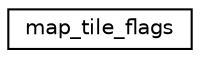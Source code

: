 digraph "Graphical Class Hierarchy"
{
 // LATEX_PDF_SIZE
  edge [fontname="Helvetica",fontsize="10",labelfontname="Helvetica",labelfontsize="10"];
  node [fontname="Helvetica",fontsize="10",shape=record];
  rankdir="LR";
  Node0 [label="map_tile_flags",height=0.2,width=0.4,color="black", fillcolor="white", style="filled",URL="$structmap__tile__flags.html",tooltip=" "];
}
